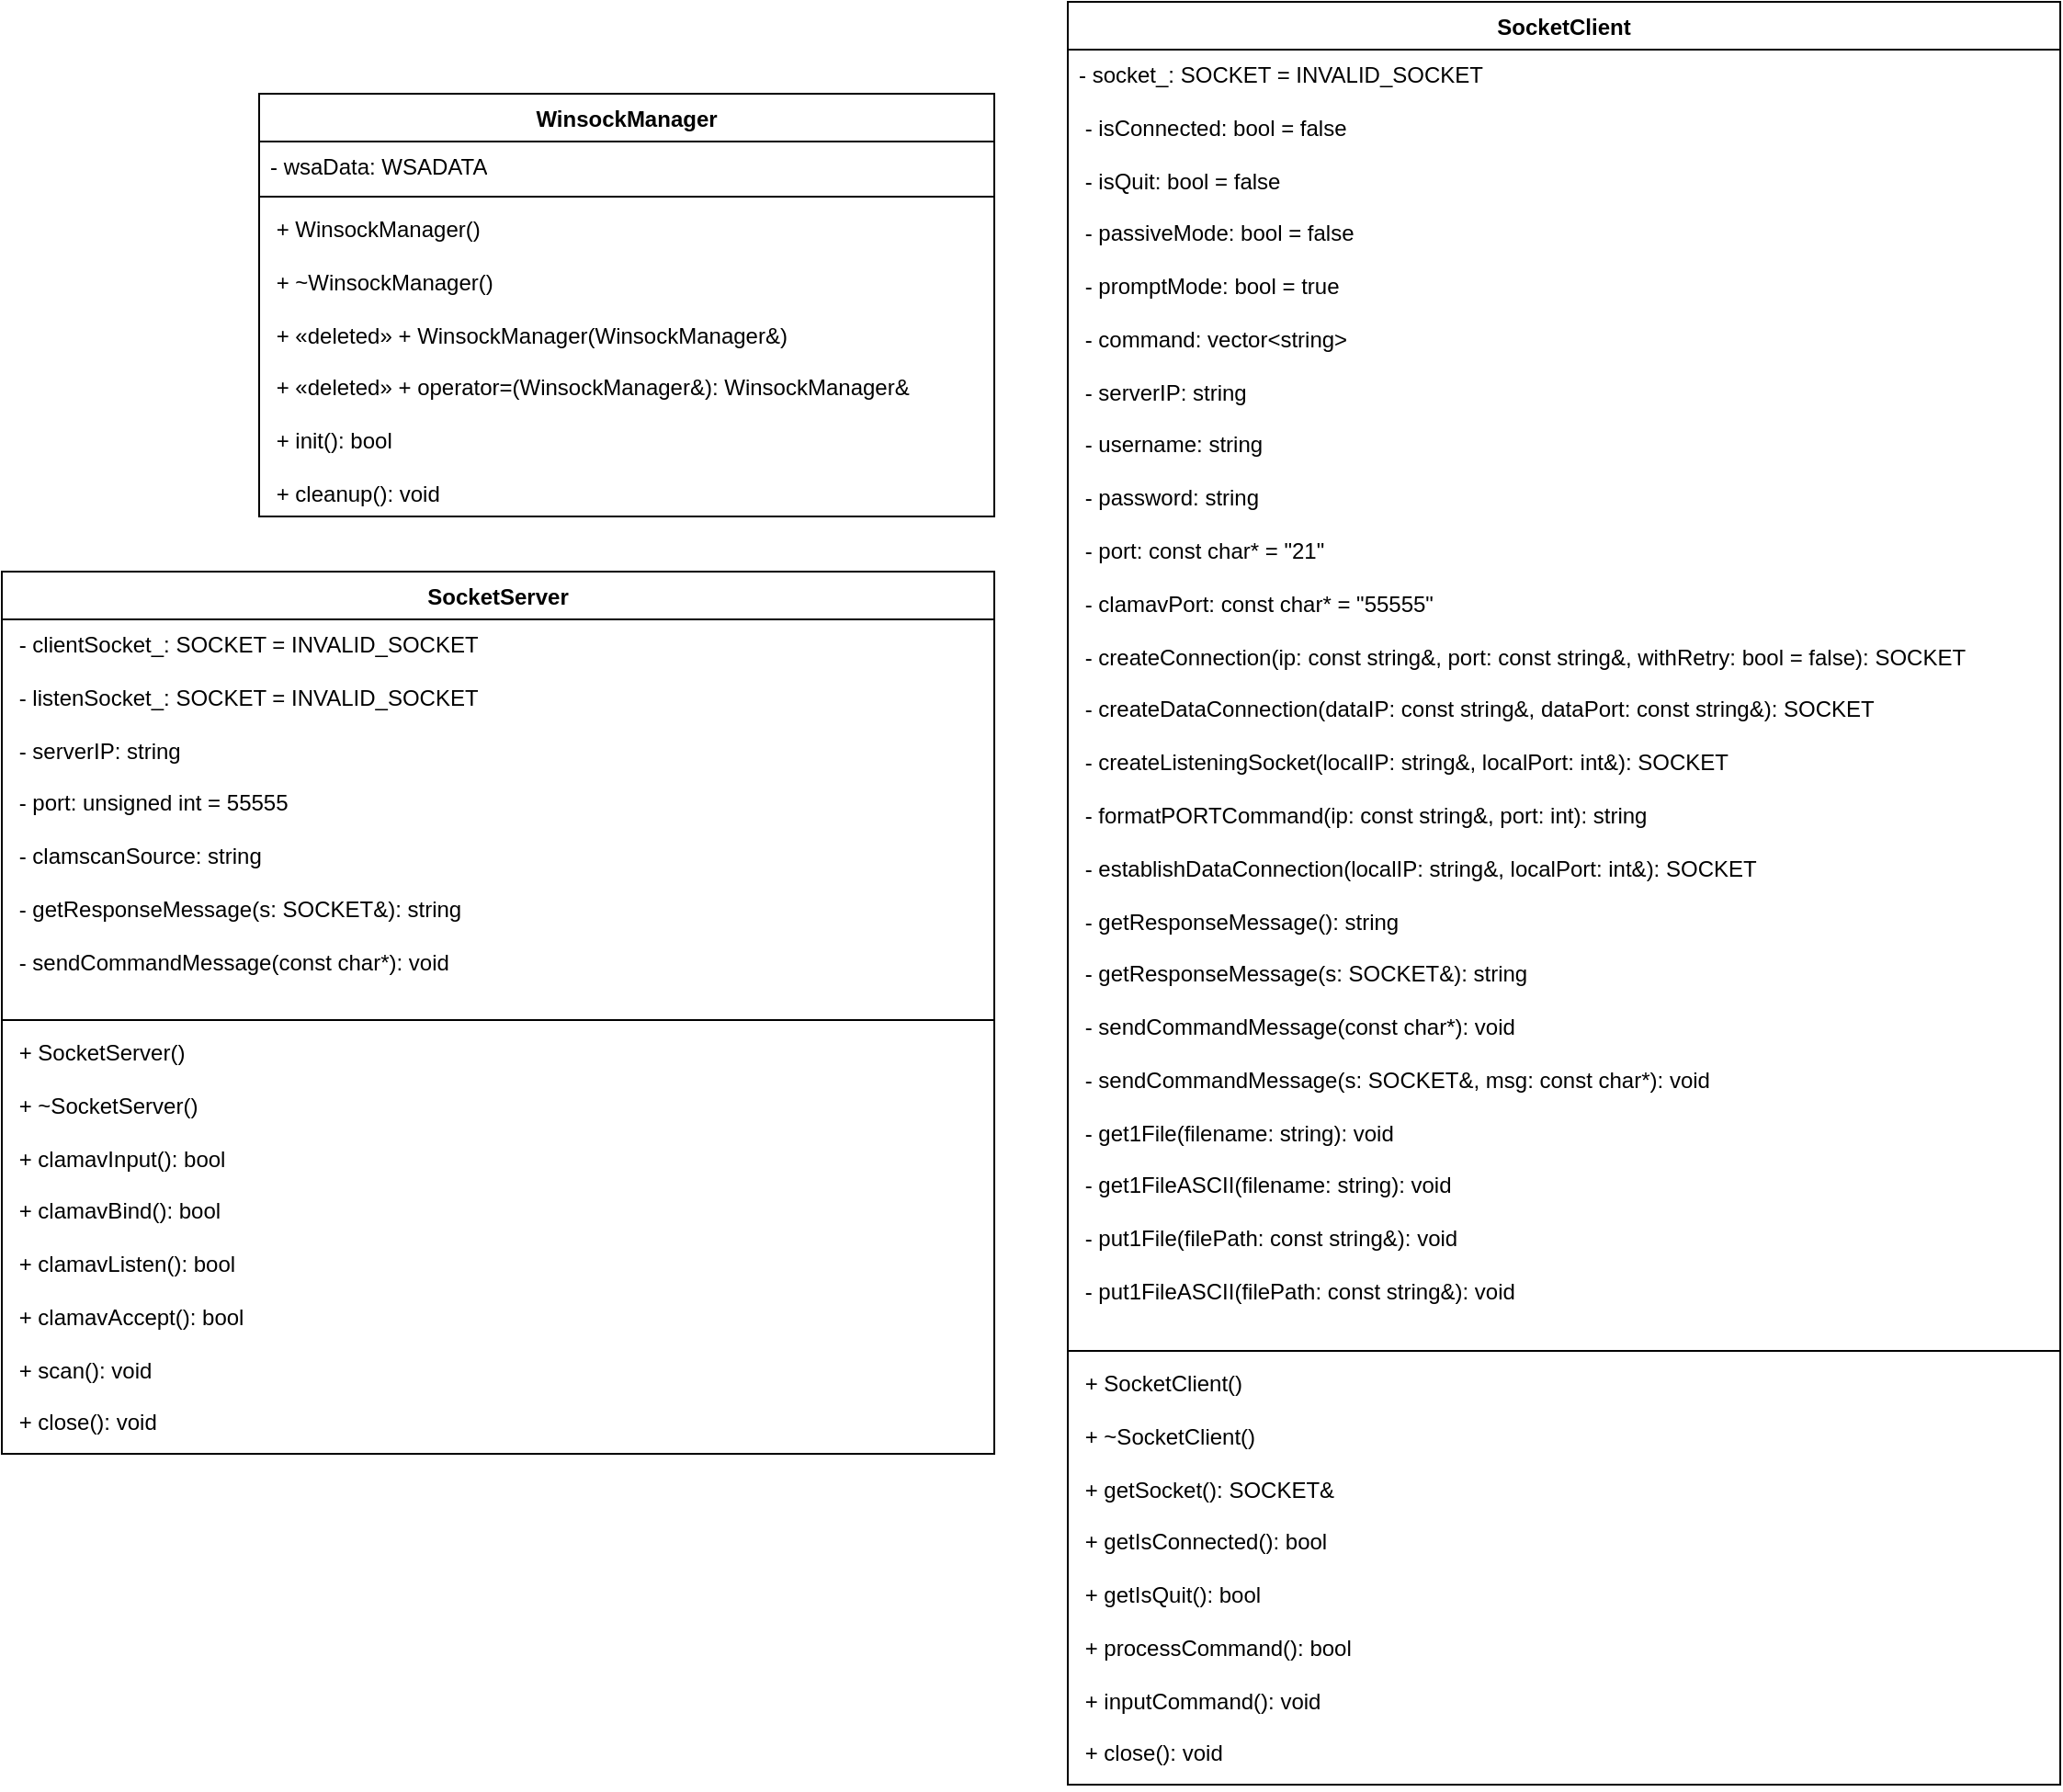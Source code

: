 <mxfile version="27.1.6">
  <diagram name="Trang-1" id="qpHTlIBKbJRjKZvD01Fr">
    <mxGraphModel dx="2564" dy="937" grid="1" gridSize="10" guides="1" tooltips="1" connect="1" arrows="1" fold="1" page="1" pageScale="1" pageWidth="827" pageHeight="1169" math="0" shadow="0">
      <root>
        <mxCell id="0" />
        <mxCell id="1" parent="0" />
        <mxCell id="EXN8IY09UvtiglZg_CzS-1" value="WinsockManager" style="swimlane;fontStyle=1;align=center;verticalAlign=top;childLayout=stackLayout;horizontal=1;startSize=26;horizontalStack=0;resizeParent=1;resizeParentMax=0;resizeLast=0;collapsible=1;marginBottom=0;whiteSpace=wrap;html=1;" parent="1" vertex="1">
          <mxGeometry x="-430" y="200" width="400" height="230" as="geometry" />
        </mxCell>
        <mxCell id="EXN8IY09UvtiglZg_CzS-2" value="- wsaData: WSADATA" style="text;strokeColor=none;fillColor=none;align=left;verticalAlign=top;spacingLeft=4;spacingRight=4;overflow=hidden;rotatable=0;points=[[0,0.5],[1,0.5]];portConstraint=eastwest;whiteSpace=wrap;html=1;" parent="EXN8IY09UvtiglZg_CzS-1" vertex="1">
          <mxGeometry y="26" width="400" height="26" as="geometry" />
        </mxCell>
        <mxCell id="EXN8IY09UvtiglZg_CzS-3" value="" style="line;strokeWidth=1;fillColor=none;align=left;verticalAlign=middle;spacingTop=-1;spacingLeft=3;spacingRight=3;rotatable=0;labelPosition=right;points=[];portConstraint=eastwest;strokeColor=inherit;" parent="EXN8IY09UvtiglZg_CzS-1" vertex="1">
          <mxGeometry y="52" width="400" height="8" as="geometry" />
        </mxCell>
        <mxCell id="EXN8IY09UvtiglZg_CzS-4" value="&amp;nbsp;+&amp;nbsp;WinsockManager()&lt;div&gt;&lt;br&gt;&lt;/div&gt;&lt;div&gt;&amp;nbsp;+ ~WinsockManager()&amp;nbsp;&lt;/div&gt;&lt;div&gt;&lt;br&gt;&lt;/div&gt;&lt;div&gt;&amp;nbsp;+ «deleted» + WinsockManager(WinsockManager&amp;amp;)&lt;/div&gt;&lt;div&gt;&lt;br&gt;&lt;/div&gt;&lt;div&gt;&amp;nbsp;+&amp;nbsp;«deleted» + operator=(WinsockManager&amp;amp;): WinsockManager&amp;amp;&lt;/div&gt;&lt;div&gt;&lt;br&gt;&lt;/div&gt;&lt;div&gt;&amp;nbsp;+ init(): bool&lt;/div&gt;&lt;div&gt;&lt;br&gt;&lt;/div&gt;&lt;div&gt;&amp;nbsp;+ cleanup(): void&lt;/div&gt;" style="text;strokeColor=none;fillColor=none;align=left;verticalAlign=top;spacingLeft=4;spacingRight=4;overflow=hidden;rotatable=0;points=[[0,0.5],[1,0.5]];portConstraint=eastwest;whiteSpace=wrap;html=1;" parent="EXN8IY09UvtiglZg_CzS-1" vertex="1">
          <mxGeometry y="60" width="400" height="170" as="geometry" />
        </mxCell>
        <mxCell id="EXN8IY09UvtiglZg_CzS-5" value="SocketClient" style="swimlane;fontStyle=1;align=center;verticalAlign=top;childLayout=stackLayout;horizontal=1;startSize=26;horizontalStack=0;resizeParent=1;resizeParentMax=0;resizeLast=0;collapsible=1;marginBottom=0;whiteSpace=wrap;html=1;" parent="1" vertex="1">
          <mxGeometry x="10" y="150" width="540" height="970" as="geometry" />
        </mxCell>
        <mxCell id="EXN8IY09UvtiglZg_CzS-6" value="- socket_: SOCKET = INVALID_SOCKET&lt;div&gt;&lt;br&gt;&lt;/div&gt;&lt;div&gt;&amp;nbsp;- isConnected: bool = false&lt;/div&gt;&lt;div&gt;&lt;br&gt;&lt;/div&gt;&lt;div&gt;&amp;nbsp;&lt;span style=&quot;background-color: transparent; color: light-dark(rgb(0, 0, 0), rgb(255, 255, 255));&quot;&gt;- isQuit: bool = false&lt;/span&gt;&lt;/div&gt;&lt;div&gt;&lt;span style=&quot;background-color: transparent; color: light-dark(rgb(0, 0, 0), rgb(255, 255, 255));&quot;&gt;&lt;br&gt;&lt;/span&gt;&lt;/div&gt;&lt;div&gt;&lt;span style=&quot;background-color: transparent; color: light-dark(rgb(0, 0, 0), rgb(255, 255, 255));&quot;&gt;&amp;nbsp;&lt;/span&gt;&lt;span style=&quot;background-color: transparent; color: light-dark(rgb(0, 0, 0), rgb(255, 255, 255));&quot;&gt;- passiveMode: bool = false&lt;/span&gt;&lt;/div&gt;&lt;div&gt;&lt;span style=&quot;background-color: transparent; color: light-dark(rgb(0, 0, 0), rgb(255, 255, 255));&quot;&gt;&lt;br&gt;&lt;/span&gt;&lt;/div&gt;&lt;div&gt;&lt;span style=&quot;background-color: transparent; color: light-dark(rgb(0, 0, 0), rgb(255, 255, 255));&quot;&gt;&amp;nbsp;&lt;/span&gt;&lt;span style=&quot;background-color: transparent; color: light-dark(rgb(0, 0, 0), rgb(255, 255, 255));&quot;&gt;- promptMode: bool = true&lt;/span&gt;&lt;/div&gt;&lt;div&gt;&lt;span style=&quot;background-color: transparent; color: light-dark(rgb(0, 0, 0), rgb(255, 255, 255));&quot;&gt;&amp;nbsp;&lt;/span&gt;&lt;/div&gt;&lt;div&gt;&lt;span style=&quot;background-color: transparent; color: light-dark(rgb(0, 0, 0), rgb(255, 255, 255));&quot;&gt;&amp;nbsp;- command: vector&amp;lt;string&amp;gt;&lt;/span&gt;&lt;/div&gt;&lt;div&gt;&lt;span style=&quot;background-color: transparent; color: light-dark(rgb(0, 0, 0), rgb(255, 255, 255));&quot;&gt;&lt;br&gt;&lt;/span&gt;&lt;/div&gt;&lt;div&gt;&lt;span style=&quot;background-color: transparent; color: light-dark(rgb(0, 0, 0), rgb(255, 255, 255));&quot;&gt;&amp;nbsp;- serverIP: string&lt;/span&gt;&lt;/div&gt;&lt;div&gt;&lt;span style=&quot;background-color: transparent; color: light-dark(rgb(0, 0, 0), rgb(255, 255, 255));&quot;&gt;&lt;br&gt;&lt;/span&gt;&lt;/div&gt;&lt;div&gt;&amp;nbsp;- username: string&lt;span style=&quot;background-color: transparent; color: light-dark(rgb(0, 0, 0), rgb(255, 255, 255));&quot;&gt;&lt;/span&gt;&lt;/div&gt;&lt;div&gt;&lt;br&gt;&lt;/div&gt;&lt;div&gt;&amp;nbsp;- password: string&lt;/div&gt;&lt;div&gt;&lt;br&gt;&lt;/div&gt;&lt;div&gt;&amp;nbsp;- port: const char* = &quot;21&quot;&lt;/div&gt;&lt;div&gt;&lt;br&gt;&lt;/div&gt;&lt;div&gt;&amp;nbsp;- clamavPort: const char* = &quot;55555&quot;&lt;/div&gt;&lt;div&gt;&lt;br&gt;&lt;/div&gt;&lt;div&gt;&amp;nbsp;-&amp;nbsp;createConnection(ip: const string&amp;amp;, port: const string&amp;amp;, withRetry: bool = false): SOCKET&lt;/div&gt;&lt;div&gt;&lt;br&gt;&lt;/div&gt;&lt;div&gt;&amp;nbsp;-&amp;nbsp;createDataConnection(dataIP: const string&amp;amp;, dataPort: const string&amp;amp;): SOCKET&lt;/div&gt;&lt;div&gt;&lt;br&gt;&lt;/div&gt;&lt;div&gt;&amp;nbsp;-&amp;nbsp;createListeningSocket(localIP: string&amp;amp;, localPort: int&amp;amp;): SOCKET&lt;/div&gt;&lt;div&gt;&lt;br&gt;&lt;/div&gt;&lt;div&gt;&lt;div&gt;&amp;nbsp;-&amp;nbsp;formatPORTCommand(ip: const string&amp;amp;, port: int): string&lt;/div&gt;&lt;div&gt;&lt;br&gt;&lt;/div&gt;&lt;div&gt;&lt;div&gt;&amp;nbsp;-&amp;nbsp;establishDataConnection(localIP: string&amp;amp;, localPort: int&amp;amp;): SOCKET&lt;/div&gt;&lt;div&gt;&lt;br&gt;&lt;/div&gt;&lt;div&gt;&amp;nbsp;- getResponseMessage(): string&lt;/div&gt;&lt;div&gt;&lt;br&gt;&lt;/div&gt;&lt;div&gt;&amp;nbsp;- getResponseMessage(s: SOCKET&amp;amp;): string&lt;/div&gt;&lt;div&gt;&lt;br&gt;&lt;/div&gt;&lt;div&gt;&amp;nbsp;-&amp;nbsp;sendCommandMessage(const char*): void&lt;/div&gt;&lt;div&gt;&lt;br&gt;&lt;/div&gt;&lt;div&gt;&amp;nbsp;-&amp;nbsp;sendCommandMessage(s: SOCKET&amp;amp;, msg: const char*): void&lt;/div&gt;&lt;div&gt;&lt;br&gt;&lt;/div&gt;&lt;div&gt;&amp;nbsp;-&amp;nbsp;get1File(filename: string): void&lt;/div&gt;&lt;div&gt;&lt;br&gt;&lt;/div&gt;&lt;/div&gt;&lt;/div&gt;&lt;div&gt;&amp;nbsp;&lt;span style=&quot;background-color: transparent; color: light-dark(rgb(0, 0, 0), rgb(255, 255, 255));&quot;&gt;-&amp;nbsp;get1FileASCII(filename: string): void&lt;/span&gt;&lt;/div&gt;&lt;div&gt;&lt;br&gt;&lt;/div&gt;&lt;div&gt;&amp;nbsp;&lt;span style=&quot;background-color: transparent; color: light-dark(rgb(0, 0, 0), rgb(255, 255, 255));&quot;&gt;- put1File(filePath: const string&amp;amp;): void&lt;/span&gt;&lt;/div&gt;&lt;div&gt;&lt;span style=&quot;background-color: transparent; color: light-dark(rgb(0, 0, 0), rgb(255, 255, 255));&quot;&gt;&lt;br&gt;&lt;/span&gt;&lt;/div&gt;&lt;div&gt;&amp;nbsp;&lt;span style=&quot;color: light-dark(rgb(0, 0, 0), rgb(255, 255, 255)); background-color: transparent;&quot;&gt;- put1FileASCII(filePath: const string&amp;amp;): void&lt;/span&gt;&lt;span style=&quot;background-color: transparent; color: light-dark(rgb(0, 0, 0), rgb(255, 255, 255));&quot;&gt;&lt;/span&gt;&lt;/div&gt;&lt;div&gt;&lt;br&gt;&lt;/div&gt;" style="text;strokeColor=none;fillColor=none;align=left;verticalAlign=top;spacingLeft=4;spacingRight=4;overflow=hidden;rotatable=0;points=[[0,0.5],[1,0.5]];portConstraint=eastwest;whiteSpace=wrap;html=1;" parent="EXN8IY09UvtiglZg_CzS-5" vertex="1">
          <mxGeometry y="26" width="540" height="704" as="geometry" />
        </mxCell>
        <mxCell id="EXN8IY09UvtiglZg_CzS-7" value="" style="line;strokeWidth=1;fillColor=none;align=left;verticalAlign=middle;spacingTop=-1;spacingLeft=3;spacingRight=3;rotatable=0;labelPosition=right;points=[];portConstraint=eastwest;strokeColor=inherit;" parent="EXN8IY09UvtiglZg_CzS-5" vertex="1">
          <mxGeometry y="730" width="540" height="8" as="geometry" />
        </mxCell>
        <mxCell id="EXN8IY09UvtiglZg_CzS-8" value="&amp;nbsp;+&amp;nbsp;SocketClient()&lt;div&gt;&lt;br&gt;&lt;/div&gt;&lt;div&gt;&amp;nbsp;+ ~SocketClient()&amp;nbsp;&lt;/div&gt;&lt;div&gt;&lt;br&gt;&lt;/div&gt;&lt;div&gt;&amp;nbsp;+ getSocket(): SOCKET&amp;amp;&lt;/div&gt;&lt;div&gt;&lt;br&gt;&lt;/div&gt;&lt;div&gt;&amp;nbsp;+ getIsConnected(): bool&amp;nbsp;&lt;/div&gt;&lt;div&gt;&lt;br&gt;&lt;/div&gt;&lt;div&gt;&lt;div&gt;&amp;nbsp;+ getIsQuit(): bool&amp;nbsp;&lt;/div&gt;&lt;/div&gt;&lt;div&gt;&lt;br&gt;&lt;/div&gt;&lt;div&gt;&amp;nbsp;+ processCommand(): bool&lt;/div&gt;&lt;div&gt;&lt;br&gt;&lt;/div&gt;&lt;div&gt;&amp;nbsp;+ inputCommand(): void&lt;/div&gt;&lt;div&gt;&lt;br&gt;&lt;/div&gt;&lt;div&gt;&amp;nbsp;+ close(): void&lt;/div&gt;" style="text;strokeColor=none;fillColor=none;align=left;verticalAlign=top;spacingLeft=4;spacingRight=4;overflow=hidden;rotatable=0;points=[[0,0.5],[1,0.5]];portConstraint=eastwest;whiteSpace=wrap;html=1;" parent="EXN8IY09UvtiglZg_CzS-5" vertex="1">
          <mxGeometry y="738" width="540" height="232" as="geometry" />
        </mxCell>
        <mxCell id="EXN8IY09UvtiglZg_CzS-9" value="SocketServer" style="swimlane;fontStyle=1;align=center;verticalAlign=top;childLayout=stackLayout;horizontal=1;startSize=26;horizontalStack=0;resizeParent=1;resizeParentMax=0;resizeLast=0;collapsible=1;marginBottom=0;whiteSpace=wrap;html=1;" parent="1" vertex="1">
          <mxGeometry x="-570" y="460" width="540" height="480" as="geometry" />
        </mxCell>
        <mxCell id="EXN8IY09UvtiglZg_CzS-10" value="&amp;nbsp;- clientSocket_: SOCKET = INVALID_SOCKET&lt;div&gt;&lt;br&gt;&lt;/div&gt;&lt;div&gt;&amp;nbsp;- listenSocket_: SOCKET = INVALID_SOCKET&lt;/div&gt;&lt;div&gt;&lt;br&gt;&lt;/div&gt;&lt;div&gt;&amp;nbsp;- serverIP: string&lt;/div&gt;&lt;div&gt;&lt;br&gt;&lt;/div&gt;&lt;div&gt;&amp;nbsp;- port: unsigned int = 55555&lt;/div&gt;&lt;div&gt;&lt;br&gt;&lt;/div&gt;&lt;div&gt;&amp;nbsp;- clamscanSource: string&lt;/div&gt;&lt;div&gt;&lt;br&gt;&lt;/div&gt;&lt;div&gt;&amp;nbsp;&lt;span style=&quot;background-color: transparent; color: light-dark(rgb(0, 0, 0), rgb(255, 255, 255));&quot;&gt;- getResponseMessage(s: SOCKET&amp;amp;): string&lt;/span&gt;&lt;/div&gt;&lt;div&gt;&lt;br&gt;&lt;/div&gt;&lt;div&gt;&amp;nbsp;-&amp;nbsp;sendCommandMessage(const char*): void&lt;/div&gt;&lt;div&gt;&lt;div&gt;&lt;br&gt;&lt;/div&gt;&lt;/div&gt;&lt;div&gt;&lt;br&gt;&lt;/div&gt;&lt;div&gt;&lt;br&gt;&lt;/div&gt;" style="text;strokeColor=none;fillColor=none;align=left;verticalAlign=top;spacingLeft=4;spacingRight=4;overflow=hidden;rotatable=0;points=[[0,0.5],[1,0.5]];portConstraint=eastwest;whiteSpace=wrap;html=1;" parent="EXN8IY09UvtiglZg_CzS-9" vertex="1">
          <mxGeometry y="26" width="540" height="214" as="geometry" />
        </mxCell>
        <mxCell id="EXN8IY09UvtiglZg_CzS-11" value="" style="line;strokeWidth=1;fillColor=none;align=left;verticalAlign=middle;spacingTop=-1;spacingLeft=3;spacingRight=3;rotatable=0;labelPosition=right;points=[];portConstraint=eastwest;strokeColor=inherit;" parent="EXN8IY09UvtiglZg_CzS-9" vertex="1">
          <mxGeometry y="240" width="540" height="8" as="geometry" />
        </mxCell>
        <mxCell id="EXN8IY09UvtiglZg_CzS-12" value="&amp;nbsp;+&amp;nbsp;SocketServer()&lt;div&gt;&lt;br&gt;&lt;/div&gt;&lt;div&gt;&amp;nbsp;+ ~SocketServer()&amp;nbsp;&lt;/div&gt;&lt;div&gt;&lt;br&gt;&lt;/div&gt;&lt;div&gt;&amp;nbsp;+ clamavInput(): bool&lt;/div&gt;&lt;div&gt;&lt;br&gt;&lt;/div&gt;&lt;div&gt;&amp;nbsp;+ clamavBind(): bool&lt;/div&gt;&lt;div&gt;&lt;br&gt;&lt;/div&gt;&lt;div&gt;&amp;nbsp;+ clamavListen(): bool&lt;/div&gt;&lt;div&gt;&lt;br&gt;&lt;/div&gt;&lt;div&gt;&amp;nbsp;+ clamavAccept(): bool&lt;/div&gt;&lt;div&gt;&lt;br&gt;&lt;/div&gt;&lt;div&gt;&amp;nbsp;+ scan(): void&lt;/div&gt;&lt;div&gt;&lt;br&gt;&lt;/div&gt;&lt;div&gt;&amp;nbsp;+ close(): void&lt;/div&gt;" style="text;strokeColor=none;fillColor=none;align=left;verticalAlign=top;spacingLeft=4;spacingRight=4;overflow=hidden;rotatable=0;points=[[0,0.5],[1,0.5]];portConstraint=eastwest;whiteSpace=wrap;html=1;" parent="EXN8IY09UvtiglZg_CzS-9" vertex="1">
          <mxGeometry y="248" width="540" height="232" as="geometry" />
        </mxCell>
      </root>
    </mxGraphModel>
  </diagram>
</mxfile>
